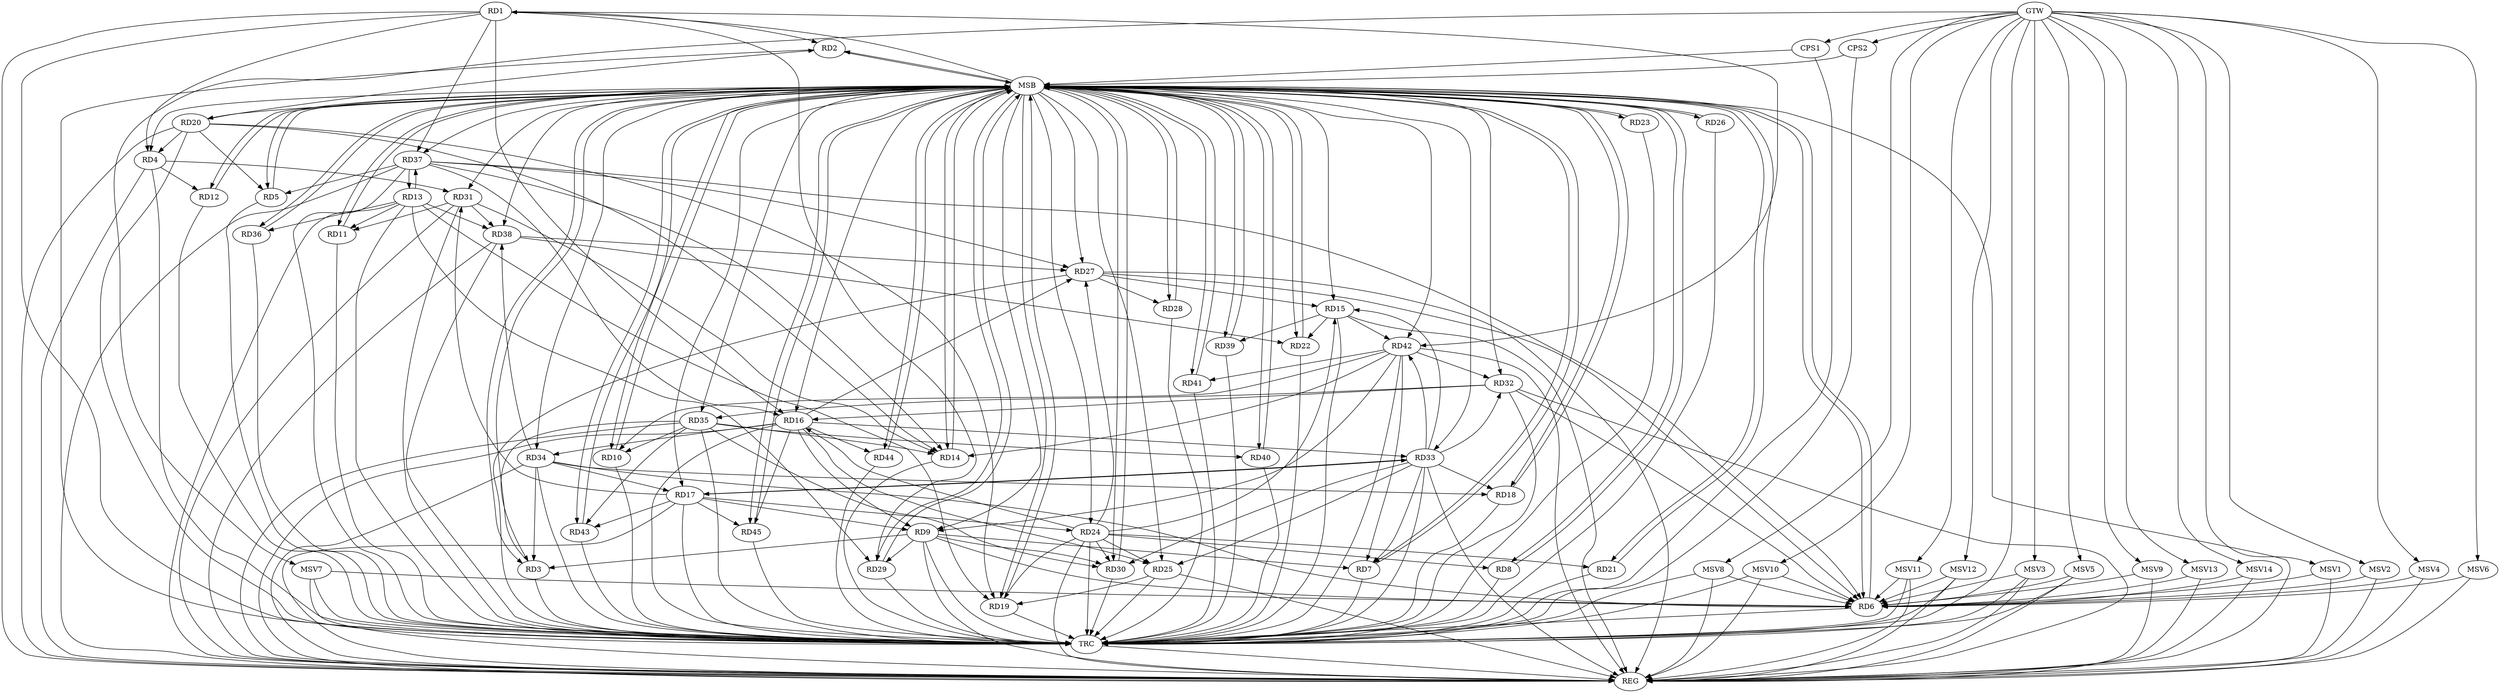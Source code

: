 strict digraph G {
  RD1 [ label="RD1" ];
  RD2 [ label="RD2" ];
  RD3 [ label="RD3" ];
  RD4 [ label="RD4" ];
  RD5 [ label="RD5" ];
  RD6 [ label="RD6" ];
  RD7 [ label="RD7" ];
  RD8 [ label="RD8" ];
  RD9 [ label="RD9" ];
  RD10 [ label="RD10" ];
  RD11 [ label="RD11" ];
  RD12 [ label="RD12" ];
  RD13 [ label="RD13" ];
  RD14 [ label="RD14" ];
  RD15 [ label="RD15" ];
  RD16 [ label="RD16" ];
  RD17 [ label="RD17" ];
  RD18 [ label="RD18" ];
  RD19 [ label="RD19" ];
  RD20 [ label="RD20" ];
  RD21 [ label="RD21" ];
  RD22 [ label="RD22" ];
  RD23 [ label="RD23" ];
  RD24 [ label="RD24" ];
  RD25 [ label="RD25" ];
  RD26 [ label="RD26" ];
  RD27 [ label="RD27" ];
  RD28 [ label="RD28" ];
  RD29 [ label="RD29" ];
  RD30 [ label="RD30" ];
  RD31 [ label="RD31" ];
  RD32 [ label="RD32" ];
  RD33 [ label="RD33" ];
  RD34 [ label="RD34" ];
  RD35 [ label="RD35" ];
  RD36 [ label="RD36" ];
  RD37 [ label="RD37" ];
  RD38 [ label="RD38" ];
  RD39 [ label="RD39" ];
  RD40 [ label="RD40" ];
  RD41 [ label="RD41" ];
  RD42 [ label="RD42" ];
  RD43 [ label="RD43" ];
  RD44 [ label="RD44" ];
  RD45 [ label="RD45" ];
  CPS1 [ label="CPS1" ];
  CPS2 [ label="CPS2" ];
  GTW [ label="GTW" ];
  REG [ label="REG" ];
  MSB [ label="MSB" ];
  TRC [ label="TRC" ];
  MSV1 [ label="MSV1" ];
  MSV2 [ label="MSV2" ];
  MSV3 [ label="MSV3" ];
  MSV4 [ label="MSV4" ];
  MSV5 [ label="MSV5" ];
  MSV6 [ label="MSV6" ];
  MSV7 [ label="MSV7" ];
  MSV8 [ label="MSV8" ];
  MSV9 [ label="MSV9" ];
  MSV10 [ label="MSV10" ];
  MSV11 [ label="MSV11" ];
  MSV12 [ label="MSV12" ];
  MSV13 [ label="MSV13" ];
  MSV14 [ label="MSV14" ];
  RD1 -> RD2;
  RD1 -> RD4;
  RD1 -> RD16;
  RD1 -> RD29;
  RD1 -> RD37;
  RD1 -> RD42;
  RD20 -> RD2;
  RD9 -> RD3;
  RD34 -> RD3;
  RD35 -> RD3;
  RD4 -> RD12;
  RD20 -> RD4;
  RD4 -> RD31;
  RD20 -> RD5;
  RD37 -> RD5;
  RD9 -> RD6;
  RD27 -> RD6;
  RD32 -> RD6;
  RD34 -> RD6;
  RD37 -> RD6;
  RD9 -> RD7;
  RD33 -> RD7;
  RD42 -> RD7;
  RD24 -> RD8;
  RD16 -> RD9;
  RD17 -> RD9;
  RD9 -> RD29;
  RD9 -> RD30;
  RD42 -> RD9;
  RD35 -> RD10;
  RD42 -> RD10;
  RD13 -> RD11;
  RD31 -> RD11;
  RD13 -> RD19;
  RD13 -> RD29;
  RD13 -> RD36;
  RD13 -> RD37;
  RD37 -> RD13;
  RD13 -> RD38;
  RD20 -> RD14;
  RD31 -> RD14;
  RD35 -> RD14;
  RD37 -> RD14;
  RD42 -> RD14;
  RD15 -> RD22;
  RD24 -> RD15;
  RD27 -> RD15;
  RD33 -> RD15;
  RD15 -> RD39;
  RD15 -> RD42;
  RD24 -> RD16;
  RD16 -> RD25;
  RD16 -> RD27;
  RD32 -> RD16;
  RD16 -> RD33;
  RD16 -> RD34;
  RD37 -> RD16;
  RD16 -> RD44;
  RD16 -> RD45;
  RD17 -> RD24;
  RD17 -> RD31;
  RD17 -> RD33;
  RD33 -> RD17;
  RD34 -> RD17;
  RD17 -> RD43;
  RD17 -> RD45;
  RD33 -> RD18;
  RD34 -> RD18;
  RD20 -> RD19;
  RD24 -> RD19;
  RD25 -> RD19;
  RD24 -> RD21;
  RD38 -> RD22;
  RD24 -> RD25;
  RD24 -> RD27;
  RD24 -> RD30;
  RD33 -> RD25;
  RD27 -> RD28;
  RD37 -> RD27;
  RD38 -> RD27;
  RD33 -> RD30;
  RD35 -> RD30;
  RD31 -> RD38;
  RD33 -> RD32;
  RD32 -> RD35;
  RD42 -> RD32;
  RD33 -> RD42;
  RD34 -> RD38;
  RD35 -> RD40;
  RD35 -> RD43;
  RD42 -> RD41;
  GTW -> CPS1;
  GTW -> CPS2;
  RD1 -> REG;
  RD4 -> REG;
  RD9 -> REG;
  RD13 -> REG;
  RD15 -> REG;
  RD16 -> REG;
  RD17 -> REG;
  RD20 -> REG;
  RD24 -> REG;
  RD25 -> REG;
  RD27 -> REG;
  RD31 -> REG;
  RD32 -> REG;
  RD33 -> REG;
  RD34 -> REG;
  RD35 -> REG;
  RD37 -> REG;
  RD38 -> REG;
  RD42 -> REG;
  RD2 -> MSB;
  MSB -> RD1;
  MSB -> RD22;
  MSB -> RD28;
  MSB -> RD29;
  MSB -> RD36;
  MSB -> REG;
  RD3 -> MSB;
  MSB -> RD5;
  MSB -> RD10;
  MSB -> RD18;
  MSB -> RD24;
  MSB -> RD32;
  MSB -> RD37;
  MSB -> RD42;
  MSB -> RD43;
  RD5 -> MSB;
  MSB -> RD8;
  RD6 -> MSB;
  RD7 -> MSB;
  MSB -> RD3;
  MSB -> RD12;
  MSB -> RD35;
  RD8 -> MSB;
  MSB -> RD21;
  MSB -> RD38;
  RD10 -> MSB;
  MSB -> RD16;
  MSB -> RD33;
  RD11 -> MSB;
  MSB -> RD4;
  MSB -> RD20;
  MSB -> RD26;
  MSB -> RD34;
  RD12 -> MSB;
  MSB -> RD2;
  MSB -> RD6;
  MSB -> RD17;
  MSB -> RD30;
  MSB -> RD45;
  RD14 -> MSB;
  MSB -> RD25;
  MSB -> RD39;
  RD18 -> MSB;
  RD19 -> MSB;
  MSB -> RD9;
  MSB -> RD23;
  MSB -> RD31;
  RD21 -> MSB;
  MSB -> RD19;
  RD22 -> MSB;
  MSB -> RD40;
  RD23 -> MSB;
  MSB -> RD27;
  MSB -> RD44;
  RD26 -> MSB;
  MSB -> RD11;
  RD28 -> MSB;
  RD29 -> MSB;
  RD30 -> MSB;
  MSB -> RD15;
  MSB -> RD41;
  RD36 -> MSB;
  RD39 -> MSB;
  RD40 -> MSB;
  MSB -> RD14;
  RD41 -> MSB;
  RD43 -> MSB;
  RD44 -> MSB;
  RD45 -> MSB;
  MSB -> RD7;
  CPS1 -> MSB;
  CPS2 -> MSB;
  RD1 -> TRC;
  RD2 -> TRC;
  RD3 -> TRC;
  RD4 -> TRC;
  RD5 -> TRC;
  RD6 -> TRC;
  RD7 -> TRC;
  RD8 -> TRC;
  RD9 -> TRC;
  RD10 -> TRC;
  RD11 -> TRC;
  RD12 -> TRC;
  RD13 -> TRC;
  RD14 -> TRC;
  RD15 -> TRC;
  RD16 -> TRC;
  RD17 -> TRC;
  RD18 -> TRC;
  RD19 -> TRC;
  RD20 -> TRC;
  RD21 -> TRC;
  RD22 -> TRC;
  RD23 -> TRC;
  RD24 -> TRC;
  RD25 -> TRC;
  RD26 -> TRC;
  RD27 -> TRC;
  RD28 -> TRC;
  RD29 -> TRC;
  RD30 -> TRC;
  RD31 -> TRC;
  RD32 -> TRC;
  RD33 -> TRC;
  RD34 -> TRC;
  RD35 -> TRC;
  RD36 -> TRC;
  RD37 -> TRC;
  RD38 -> TRC;
  RD39 -> TRC;
  RD40 -> TRC;
  RD41 -> TRC;
  RD42 -> TRC;
  RD43 -> TRC;
  RD44 -> TRC;
  RD45 -> TRC;
  CPS1 -> TRC;
  CPS2 -> TRC;
  GTW -> TRC;
  TRC -> REG;
  MSV1 -> RD6;
  MSV2 -> RD6;
  MSV3 -> RD6;
  MSV4 -> RD6;
  MSV5 -> RD6;
  MSV6 -> RD6;
  MSV7 -> RD6;
  GTW -> MSV1;
  MSV1 -> REG;
  GTW -> MSV2;
  MSV2 -> REG;
  GTW -> MSV3;
  MSV3 -> REG;
  MSV3 -> TRC;
  GTW -> MSV4;
  MSV4 -> REG;
  GTW -> MSV5;
  MSV5 -> REG;
  MSV5 -> TRC;
  GTW -> MSV6;
  MSV6 -> REG;
  GTW -> MSV7;
  MSV7 -> REG;
  MSV7 -> TRC;
  MSV8 -> RD6;
  MSV9 -> RD6;
  MSV10 -> RD6;
  MSV11 -> RD6;
  GTW -> MSV8;
  MSV8 -> REG;
  MSV8 -> TRC;
  GTW -> MSV9;
  MSV9 -> REG;
  GTW -> MSV10;
  MSV10 -> REG;
  MSV10 -> TRC;
  GTW -> MSV11;
  MSV11 -> REG;
  MSV11 -> TRC;
  MSV12 -> RD6;
  GTW -> MSV12;
  MSV12 -> REG;
  MSV12 -> TRC;
  MSV13 -> RD6;
  MSV14 -> RD6;
  GTW -> MSV13;
  MSV13 -> REG;
  GTW -> MSV14;
  MSV14 -> REG;
}
